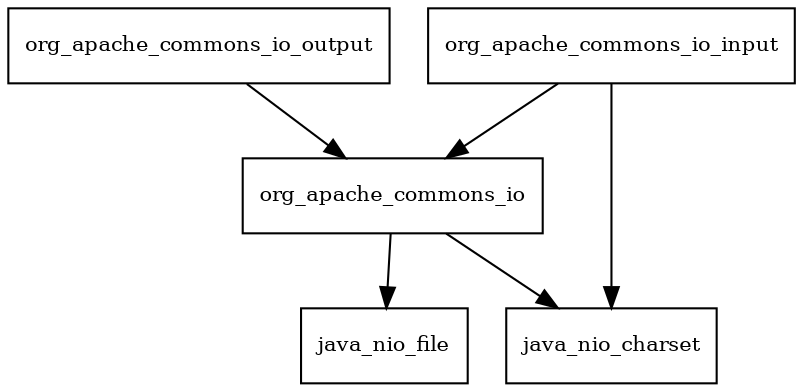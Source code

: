 digraph commons_io_2_6_package_dependencies {
  node [shape = box, fontsize=10.0];
  org_apache_commons_io -> java_nio_charset;
  org_apache_commons_io -> java_nio_file;
  org_apache_commons_io_input -> java_nio_charset;
  org_apache_commons_io_input -> org_apache_commons_io;
  org_apache_commons_io_output -> org_apache_commons_io;
}

